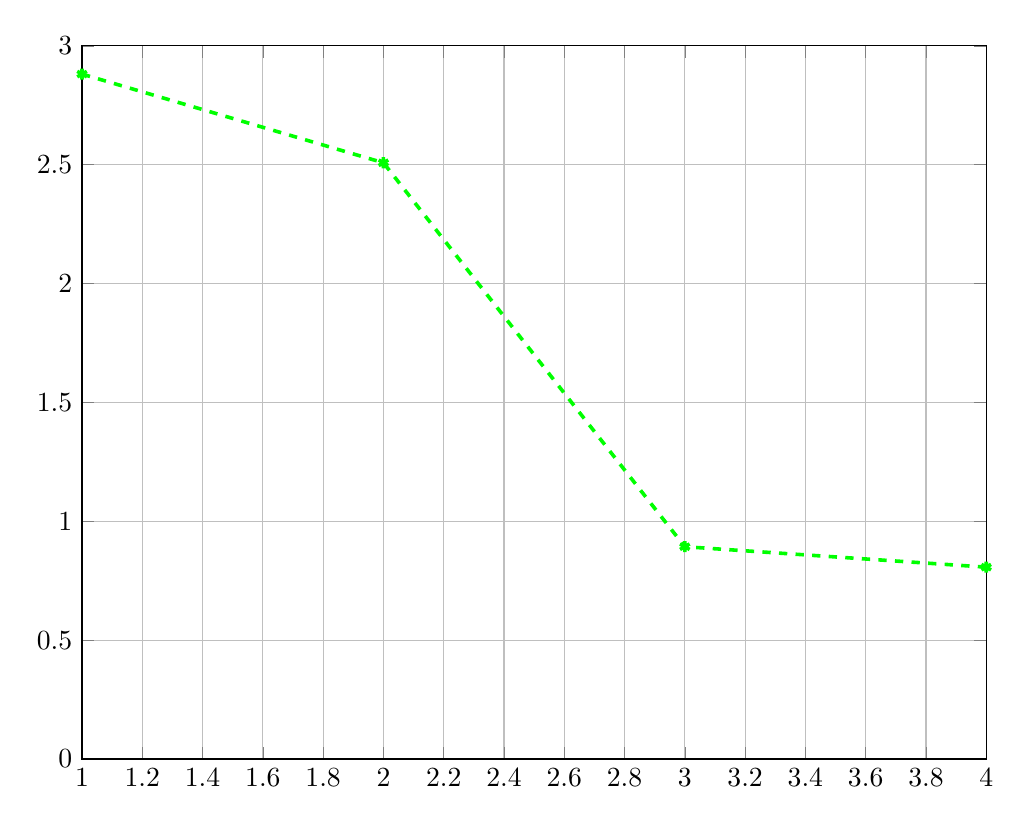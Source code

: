 % This file was created by matlab2tikz.
%
%The latest updates can be retrieved from
%  http://www.mathworks.com/matlabcentral/fileexchange/22022-matlab2tikz-matlab2tikz
%where you can also make suggestions and rate matlab2tikz.
%
\begin{tikzpicture}

\begin{axis}[%
width=4.521in,
height=3.566in,
at={(0.758in,0.481in)},
scale only axis,
xmin=1,
xmax=4,
ymin=0,
ymax=3,
axis background/.style={fill=white},
xmajorgrids,
ymajorgrids
]
\addplot [color=green, dashed, line width=1.3pt, mark=asterisk, mark options={solid, green}, forget plot]
  table[row sep=crcr]{%
1	2.881\\
2	2.508\\
3	0.893\\
4	0.807\\
};
\end{axis}
\end{tikzpicture}%